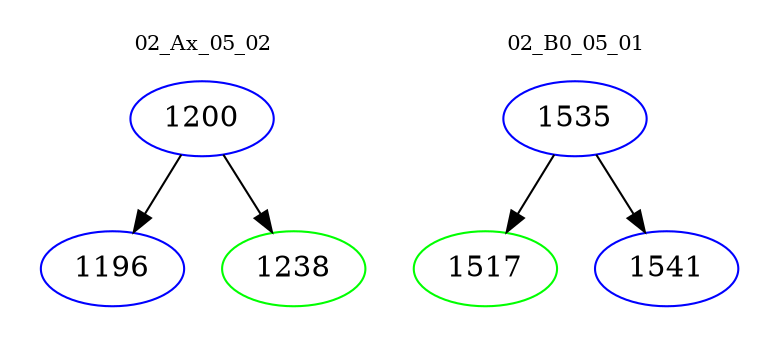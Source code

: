 digraph{
subgraph cluster_0 {
color = white
label = "02_Ax_05_02";
fontsize=10;
T0_1200 [label="1200", color="blue"]
T0_1200 -> T0_1196 [color="black"]
T0_1196 [label="1196", color="blue"]
T0_1200 -> T0_1238 [color="black"]
T0_1238 [label="1238", color="green"]
}
subgraph cluster_1 {
color = white
label = "02_B0_05_01";
fontsize=10;
T1_1535 [label="1535", color="blue"]
T1_1535 -> T1_1517 [color="black"]
T1_1517 [label="1517", color="green"]
T1_1535 -> T1_1541 [color="black"]
T1_1541 [label="1541", color="blue"]
}
}
